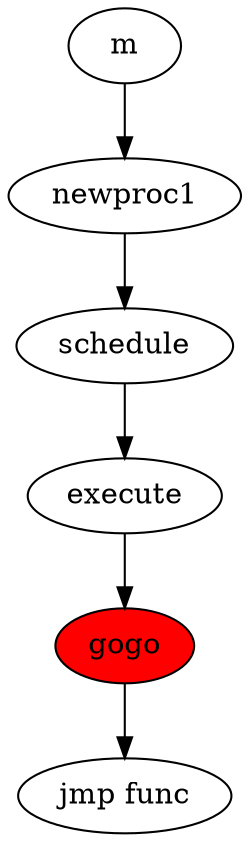 digraph{
subgraph g {
    m->newproc1->schedule;
    schedule->execute->gogo;
    gogo->"jmp func";
     gogo[style=filled,fillcolor=red];
    }

}


